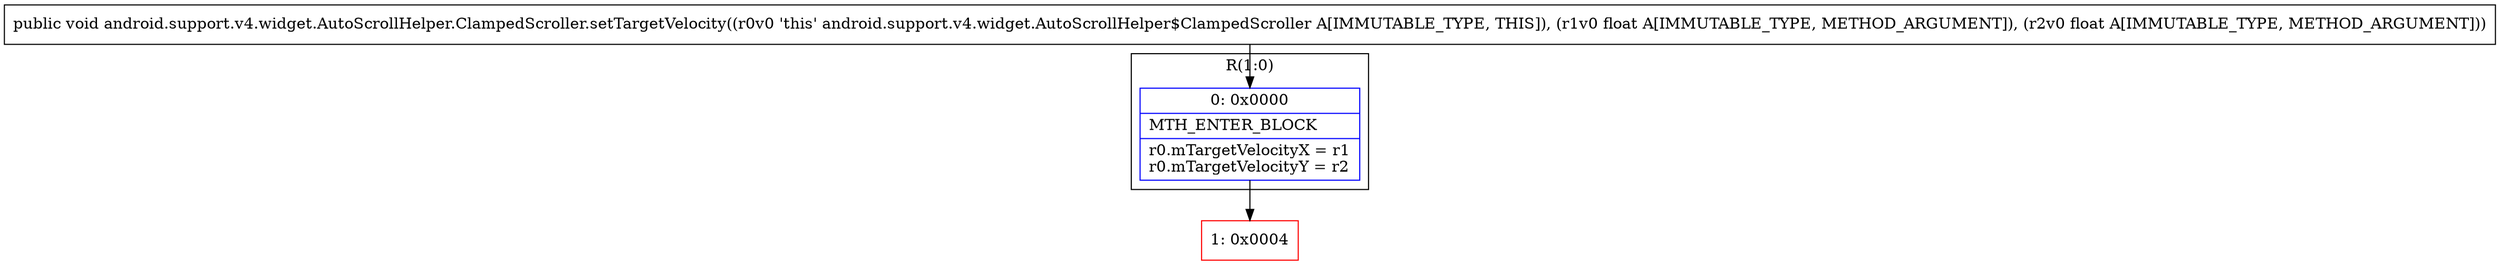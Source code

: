 digraph "CFG forandroid.support.v4.widget.AutoScrollHelper.ClampedScroller.setTargetVelocity(FF)V" {
subgraph cluster_Region_959120811 {
label = "R(1:0)";
node [shape=record,color=blue];
Node_0 [shape=record,label="{0\:\ 0x0000|MTH_ENTER_BLOCK\l|r0.mTargetVelocityX = r1\lr0.mTargetVelocityY = r2\l}"];
}
Node_1 [shape=record,color=red,label="{1\:\ 0x0004}"];
MethodNode[shape=record,label="{public void android.support.v4.widget.AutoScrollHelper.ClampedScroller.setTargetVelocity((r0v0 'this' android.support.v4.widget.AutoScrollHelper$ClampedScroller A[IMMUTABLE_TYPE, THIS]), (r1v0 float A[IMMUTABLE_TYPE, METHOD_ARGUMENT]), (r2v0 float A[IMMUTABLE_TYPE, METHOD_ARGUMENT])) }"];
MethodNode -> Node_0;
Node_0 -> Node_1;
}

